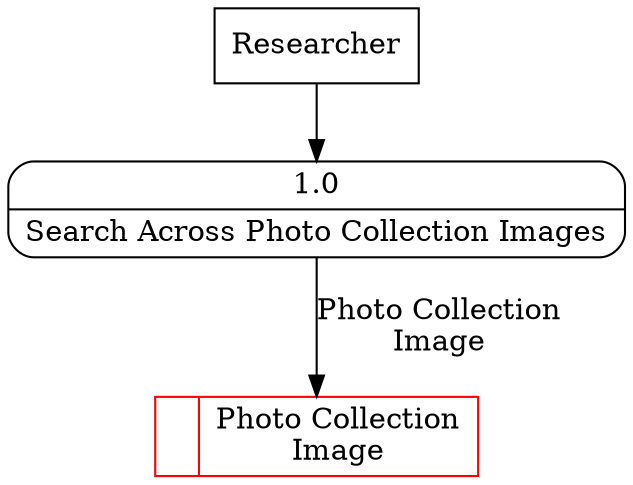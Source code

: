 digraph dfd2{ 
node[shape=record]
200 [label="<f0>  |<f1> Photo Collection\nImage " color=red];
201 [label="Researcher" shape=box];
202 [label="{<f0> 1.0|<f1> Search Across Photo Collection Images }" shape=Mrecord];
201 -> 202
202 -> 200 [label="Photo Collection\nImage"]
}